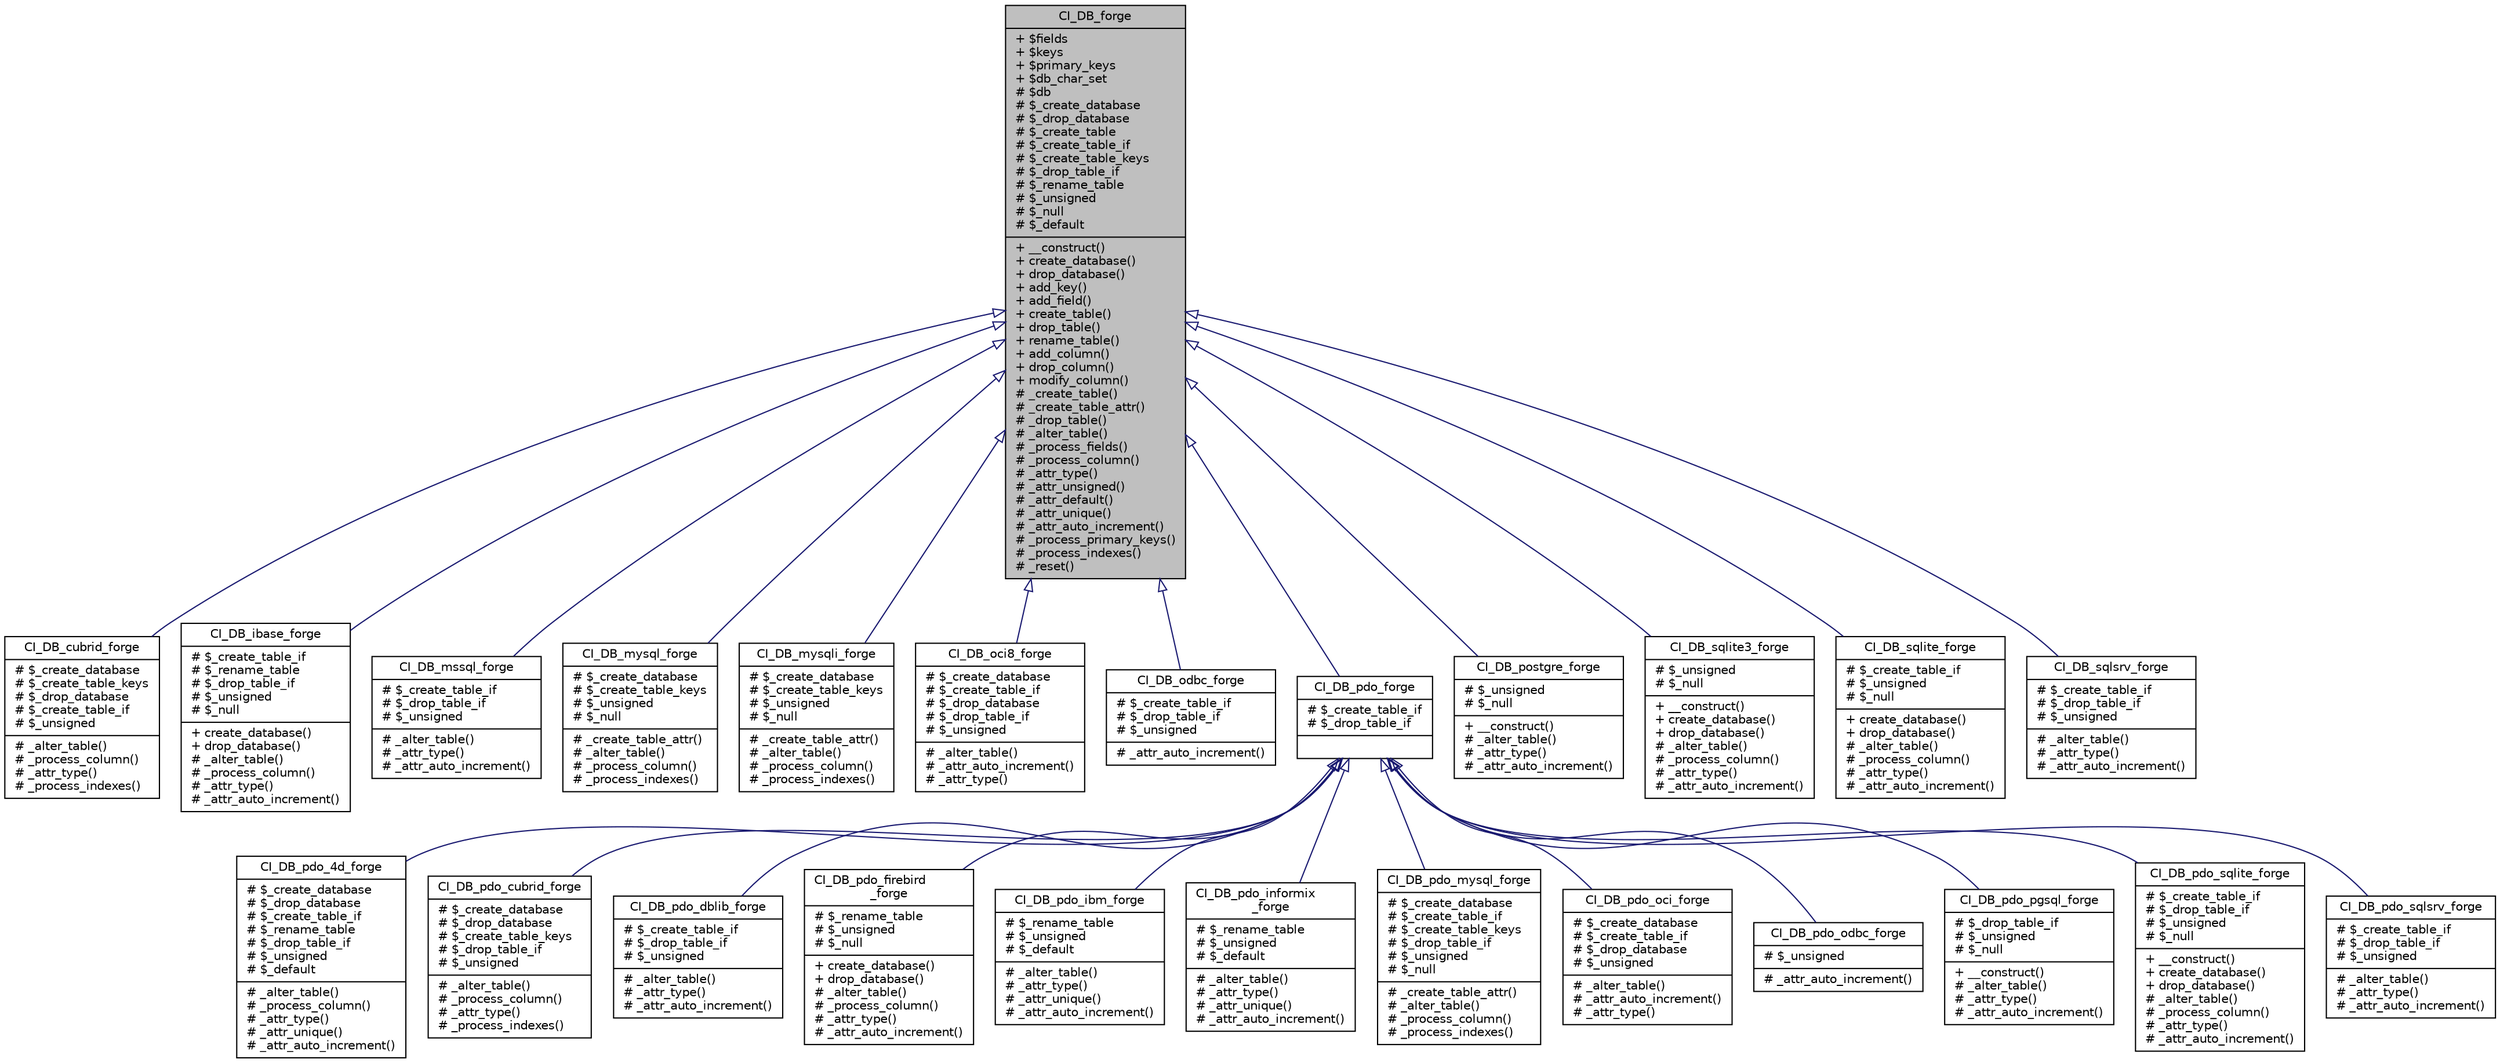 digraph "CI_DB_forge"
{
 // LATEX_PDF_SIZE
  edge [fontname="Helvetica",fontsize="10",labelfontname="Helvetica",labelfontsize="10"];
  node [fontname="Helvetica",fontsize="10",shape=record];
  Node0 [label="{CI_DB_forge\n|+ $fields\l+ $keys\l+ $primary_keys\l+ $db_char_set\l# $db\l# $_create_database\l# $_drop_database\l# $_create_table\l# $_create_table_if\l# $_create_table_keys\l# $_drop_table_if\l# $_rename_table\l# $_unsigned\l# $_null\l# $_default\l|+ __construct()\l+ create_database()\l+ drop_database()\l+ add_key()\l+ add_field()\l+ create_table()\l+ drop_table()\l+ rename_table()\l+ add_column()\l+ drop_column()\l+ modify_column()\l# _create_table()\l# _create_table_attr()\l# _drop_table()\l# _alter_table()\l# _process_fields()\l# _process_column()\l# _attr_type()\l# _attr_unsigned()\l# _attr_default()\l# _attr_unique()\l# _attr_auto_increment()\l# _process_primary_keys()\l# _process_indexes()\l# _reset()\l}",height=0.2,width=0.4,color="black", fillcolor="grey75", style="filled", fontcolor="black",tooltip=" "];
  Node0 -> Node1 [dir="back",color="midnightblue",fontsize="10",style="solid",arrowtail="onormal",fontname="Helvetica"];
  Node1 [label="{CI_DB_cubrid_forge\n|# $_create_database\l# $_create_table_keys\l# $_drop_database\l# $_create_table_if\l# $_unsigned\l|# _alter_table()\l# _process_column()\l# _attr_type()\l# _process_indexes()\l}",height=0.2,width=0.4,color="black", fillcolor="white", style="filled",URL="$class_c_i___d_b__cubrid__forge.html",tooltip=" "];
  Node0 -> Node2 [dir="back",color="midnightblue",fontsize="10",style="solid",arrowtail="onormal",fontname="Helvetica"];
  Node2 [label="{CI_DB_ibase_forge\n|# $_create_table_if\l# $_rename_table\l# $_drop_table_if\l# $_unsigned\l# $_null\l|+ create_database()\l+ drop_database()\l# _alter_table()\l# _process_column()\l# _attr_type()\l# _attr_auto_increment()\l}",height=0.2,width=0.4,color="black", fillcolor="white", style="filled",URL="$class_c_i___d_b__ibase__forge.html",tooltip=" "];
  Node0 -> Node3 [dir="back",color="midnightblue",fontsize="10",style="solid",arrowtail="onormal",fontname="Helvetica"];
  Node3 [label="{CI_DB_mssql_forge\n|# $_create_table_if\l# $_drop_table_if\l# $_unsigned\l|# _alter_table()\l# _attr_type()\l# _attr_auto_increment()\l}",height=0.2,width=0.4,color="black", fillcolor="white", style="filled",URL="$class_c_i___d_b__mssql__forge.html",tooltip=" "];
  Node0 -> Node4 [dir="back",color="midnightblue",fontsize="10",style="solid",arrowtail="onormal",fontname="Helvetica"];
  Node4 [label="{CI_DB_mysql_forge\n|# $_create_database\l# $_create_table_keys\l# $_unsigned\l# $_null\l|# _create_table_attr()\l# _alter_table()\l# _process_column()\l# _process_indexes()\l}",height=0.2,width=0.4,color="black", fillcolor="white", style="filled",URL="$class_c_i___d_b__mysql__forge.html",tooltip=" "];
  Node0 -> Node5 [dir="back",color="midnightblue",fontsize="10",style="solid",arrowtail="onormal",fontname="Helvetica"];
  Node5 [label="{CI_DB_mysqli_forge\n|# $_create_database\l# $_create_table_keys\l# $_unsigned\l# $_null\l|# _create_table_attr()\l# _alter_table()\l# _process_column()\l# _process_indexes()\l}",height=0.2,width=0.4,color="black", fillcolor="white", style="filled",URL="$class_c_i___d_b__mysqli__forge.html",tooltip=" "];
  Node0 -> Node6 [dir="back",color="midnightblue",fontsize="10",style="solid",arrowtail="onormal",fontname="Helvetica"];
  Node6 [label="{CI_DB_oci8_forge\n|# $_create_database\l# $_create_table_if\l# $_drop_database\l# $_drop_table_if\l# $_unsigned\l|# _alter_table()\l# _attr_auto_increment()\l# _attr_type()\l}",height=0.2,width=0.4,color="black", fillcolor="white", style="filled",URL="$class_c_i___d_b__oci8__forge.html",tooltip=" "];
  Node0 -> Node7 [dir="back",color="midnightblue",fontsize="10",style="solid",arrowtail="onormal",fontname="Helvetica"];
  Node7 [label="{CI_DB_odbc_forge\n|# $_create_table_if\l# $_drop_table_if\l# $_unsigned\l|# _attr_auto_increment()\l}",height=0.2,width=0.4,color="black", fillcolor="white", style="filled",URL="$class_c_i___d_b__odbc__forge.html",tooltip=" "];
  Node0 -> Node8 [dir="back",color="midnightblue",fontsize="10",style="solid",arrowtail="onormal",fontname="Helvetica"];
  Node8 [label="{CI_DB_pdo_forge\n|# $_create_table_if\l# $_drop_table_if\l|}",height=0.2,width=0.4,color="black", fillcolor="white", style="filled",URL="$class_c_i___d_b__pdo__forge.html",tooltip=" "];
  Node8 -> Node9 [dir="back",color="midnightblue",fontsize="10",style="solid",arrowtail="onormal",fontname="Helvetica"];
  Node9 [label="{CI_DB_pdo_4d_forge\n|# $_create_database\l# $_drop_database\l# $_create_table_if\l# $_rename_table\l# $_drop_table_if\l# $_unsigned\l# $_default\l|# _alter_table()\l# _process_column()\l# _attr_type()\l# _attr_unique()\l# _attr_auto_increment()\l}",height=0.2,width=0.4,color="black", fillcolor="white", style="filled",URL="$class_c_i___d_b__pdo__4d__forge.html",tooltip=" "];
  Node8 -> Node10 [dir="back",color="midnightblue",fontsize="10",style="solid",arrowtail="onormal",fontname="Helvetica"];
  Node10 [label="{CI_DB_pdo_cubrid_forge\n|# $_create_database\l# $_drop_database\l# $_create_table_keys\l# $_drop_table_if\l# $_unsigned\l|# _alter_table()\l# _process_column()\l# _attr_type()\l# _process_indexes()\l}",height=0.2,width=0.4,color="black", fillcolor="white", style="filled",URL="$class_c_i___d_b__pdo__cubrid__forge.html",tooltip=" "];
  Node8 -> Node11 [dir="back",color="midnightblue",fontsize="10",style="solid",arrowtail="onormal",fontname="Helvetica"];
  Node11 [label="{CI_DB_pdo_dblib_forge\n|# $_create_table_if\l# $_drop_table_if\l# $_unsigned\l|# _alter_table()\l# _attr_type()\l# _attr_auto_increment()\l}",height=0.2,width=0.4,color="black", fillcolor="white", style="filled",URL="$class_c_i___d_b__pdo__dblib__forge.html",tooltip=" "];
  Node8 -> Node12 [dir="back",color="midnightblue",fontsize="10",style="solid",arrowtail="onormal",fontname="Helvetica"];
  Node12 [label="{CI_DB_pdo_firebird\l_forge\n|# $_rename_table\l# $_unsigned\l# $_null\l|+ create_database()\l+ drop_database()\l# _alter_table()\l# _process_column()\l# _attr_type()\l# _attr_auto_increment()\l}",height=0.2,width=0.4,color="black", fillcolor="white", style="filled",URL="$class_c_i___d_b__pdo__firebird__forge.html",tooltip=" "];
  Node8 -> Node13 [dir="back",color="midnightblue",fontsize="10",style="solid",arrowtail="onormal",fontname="Helvetica"];
  Node13 [label="{CI_DB_pdo_ibm_forge\n|# $_rename_table\l# $_unsigned\l# $_default\l|# _alter_table()\l# _attr_type()\l# _attr_unique()\l# _attr_auto_increment()\l}",height=0.2,width=0.4,color="black", fillcolor="white", style="filled",URL="$class_c_i___d_b__pdo__ibm__forge.html",tooltip=" "];
  Node8 -> Node14 [dir="back",color="midnightblue",fontsize="10",style="solid",arrowtail="onormal",fontname="Helvetica"];
  Node14 [label="{CI_DB_pdo_informix\l_forge\n|# $_rename_table\l# $_unsigned\l# $_default\l|# _alter_table()\l# _attr_type()\l# _attr_unique()\l# _attr_auto_increment()\l}",height=0.2,width=0.4,color="black", fillcolor="white", style="filled",URL="$class_c_i___d_b__pdo__informix__forge.html",tooltip=" "];
  Node8 -> Node15 [dir="back",color="midnightblue",fontsize="10",style="solid",arrowtail="onormal",fontname="Helvetica"];
  Node15 [label="{CI_DB_pdo_mysql_forge\n|# $_create_database\l# $_create_table_if\l# $_create_table_keys\l# $_drop_table_if\l# $_unsigned\l# $_null\l|# _create_table_attr()\l# _alter_table()\l# _process_column()\l# _process_indexes()\l}",height=0.2,width=0.4,color="black", fillcolor="white", style="filled",URL="$class_c_i___d_b__pdo__mysql__forge.html",tooltip=" "];
  Node8 -> Node16 [dir="back",color="midnightblue",fontsize="10",style="solid",arrowtail="onormal",fontname="Helvetica"];
  Node16 [label="{CI_DB_pdo_oci_forge\n|# $_create_database\l# $_create_table_if\l# $_drop_database\l# $_unsigned\l|# _alter_table()\l# _attr_auto_increment()\l# _attr_type()\l}",height=0.2,width=0.4,color="black", fillcolor="white", style="filled",URL="$class_c_i___d_b__pdo__oci__forge.html",tooltip=" "];
  Node8 -> Node17 [dir="back",color="midnightblue",fontsize="10",style="solid",arrowtail="onormal",fontname="Helvetica"];
  Node17 [label="{CI_DB_pdo_odbc_forge\n|# $_unsigned\l|# _attr_auto_increment()\l}",height=0.2,width=0.4,color="black", fillcolor="white", style="filled",URL="$class_c_i___d_b__pdo__odbc__forge.html",tooltip=" "];
  Node8 -> Node18 [dir="back",color="midnightblue",fontsize="10",style="solid",arrowtail="onormal",fontname="Helvetica"];
  Node18 [label="{CI_DB_pdo_pgsql_forge\n|# $_drop_table_if\l# $_unsigned\l# $_null\l|+ __construct()\l# _alter_table()\l# _attr_type()\l# _attr_auto_increment()\l}",height=0.2,width=0.4,color="black", fillcolor="white", style="filled",URL="$class_c_i___d_b__pdo__pgsql__forge.html",tooltip=" "];
  Node8 -> Node19 [dir="back",color="midnightblue",fontsize="10",style="solid",arrowtail="onormal",fontname="Helvetica"];
  Node19 [label="{CI_DB_pdo_sqlite_forge\n|# $_create_table_if\l# $_drop_table_if\l# $_unsigned\l# $_null\l|+ __construct()\l+ create_database()\l+ drop_database()\l# _alter_table()\l# _process_column()\l# _attr_type()\l# _attr_auto_increment()\l}",height=0.2,width=0.4,color="black", fillcolor="white", style="filled",URL="$class_c_i___d_b__pdo__sqlite__forge.html",tooltip=" "];
  Node8 -> Node20 [dir="back",color="midnightblue",fontsize="10",style="solid",arrowtail="onormal",fontname="Helvetica"];
  Node20 [label="{CI_DB_pdo_sqlsrv_forge\n|# $_create_table_if\l# $_drop_table_if\l# $_unsigned\l|# _alter_table()\l# _attr_type()\l# _attr_auto_increment()\l}",height=0.2,width=0.4,color="black", fillcolor="white", style="filled",URL="$class_c_i___d_b__pdo__sqlsrv__forge.html",tooltip=" "];
  Node0 -> Node21 [dir="back",color="midnightblue",fontsize="10",style="solid",arrowtail="onormal",fontname="Helvetica"];
  Node21 [label="{CI_DB_postgre_forge\n|# $_unsigned\l# $_null\l|+ __construct()\l# _alter_table()\l# _attr_type()\l# _attr_auto_increment()\l}",height=0.2,width=0.4,color="black", fillcolor="white", style="filled",URL="$class_c_i___d_b__postgre__forge.html",tooltip=" "];
  Node0 -> Node22 [dir="back",color="midnightblue",fontsize="10",style="solid",arrowtail="onormal",fontname="Helvetica"];
  Node22 [label="{CI_DB_sqlite3_forge\n|# $_unsigned\l# $_null\l|+ __construct()\l+ create_database()\l+ drop_database()\l# _alter_table()\l# _process_column()\l# _attr_type()\l# _attr_auto_increment()\l}",height=0.2,width=0.4,color="black", fillcolor="white", style="filled",URL="$class_c_i___d_b__sqlite3__forge.html",tooltip=" "];
  Node0 -> Node23 [dir="back",color="midnightblue",fontsize="10",style="solid",arrowtail="onormal",fontname="Helvetica"];
  Node23 [label="{CI_DB_sqlite_forge\n|# $_create_table_if\l# $_unsigned\l# $_null\l|+ create_database()\l+ drop_database()\l# _alter_table()\l# _process_column()\l# _attr_type()\l# _attr_auto_increment()\l}",height=0.2,width=0.4,color="black", fillcolor="white", style="filled",URL="$class_c_i___d_b__sqlite__forge.html",tooltip=" "];
  Node0 -> Node24 [dir="back",color="midnightblue",fontsize="10",style="solid",arrowtail="onormal",fontname="Helvetica"];
  Node24 [label="{CI_DB_sqlsrv_forge\n|# $_create_table_if\l# $_drop_table_if\l# $_unsigned\l|# _alter_table()\l# _attr_type()\l# _attr_auto_increment()\l}",height=0.2,width=0.4,color="black", fillcolor="white", style="filled",URL="$class_c_i___d_b__sqlsrv__forge.html",tooltip=" "];
}
